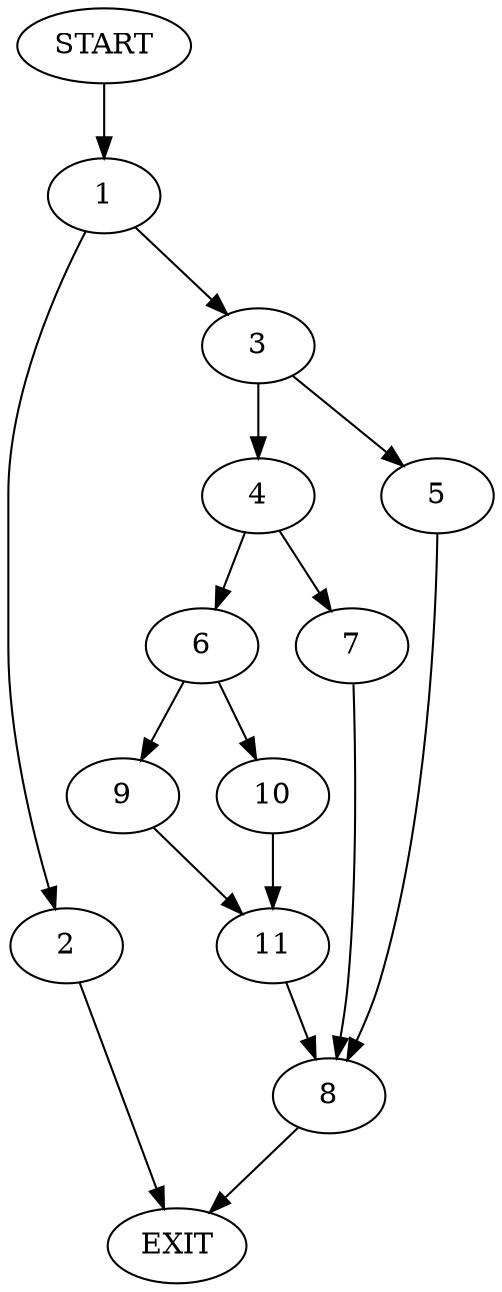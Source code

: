 digraph {
0 [label="START"]
12 [label="EXIT"]
0 -> 1
1 -> 2
1 -> 3
2 -> 12
3 -> 4
3 -> 5
4 -> 6
4 -> 7
5 -> 8
6 -> 9
6 -> 10
7 -> 8
8 -> 12
9 -> 11
10 -> 11
11 -> 8
}
